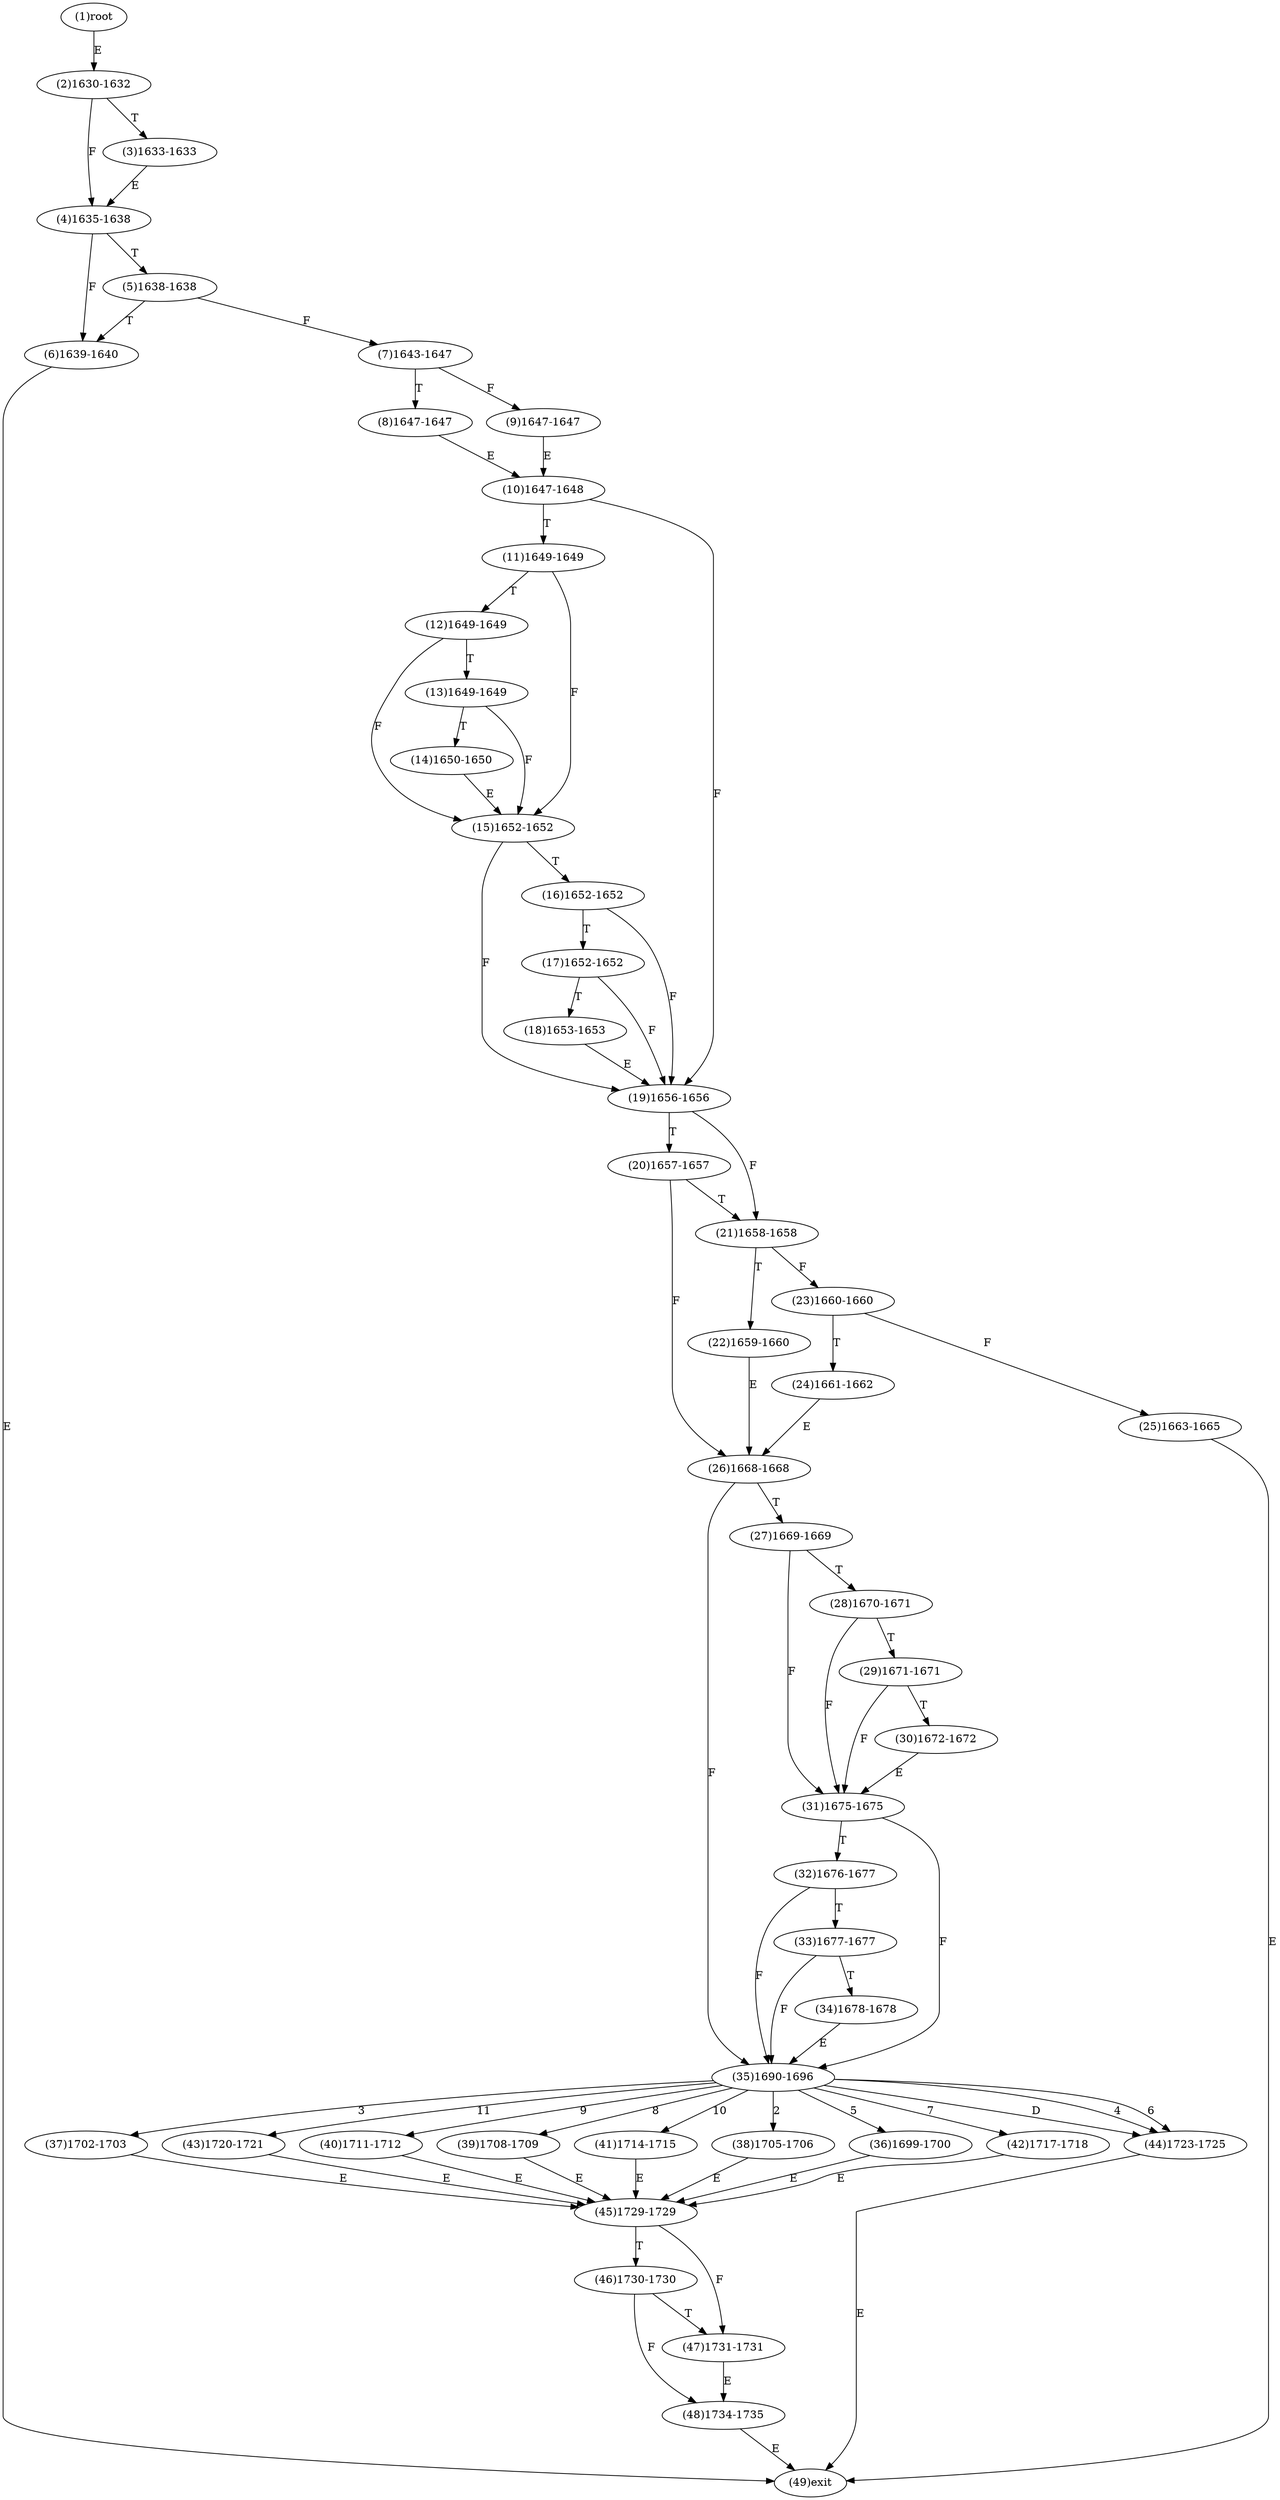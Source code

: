 digraph "" { 
1[ label="(1)root"];
2[ label="(2)1630-1632"];
3[ label="(3)1633-1633"];
4[ label="(4)1635-1638"];
5[ label="(5)1638-1638"];
6[ label="(6)1639-1640"];
7[ label="(7)1643-1647"];
8[ label="(8)1647-1647"];
9[ label="(9)1647-1647"];
10[ label="(10)1647-1648"];
11[ label="(11)1649-1649"];
12[ label="(12)1649-1649"];
13[ label="(13)1649-1649"];
14[ label="(14)1650-1650"];
15[ label="(15)1652-1652"];
17[ label="(17)1652-1652"];
16[ label="(16)1652-1652"];
19[ label="(19)1656-1656"];
18[ label="(18)1653-1653"];
21[ label="(21)1658-1658"];
20[ label="(20)1657-1657"];
23[ label="(23)1660-1660"];
22[ label="(22)1659-1660"];
25[ label="(25)1663-1665"];
24[ label="(24)1661-1662"];
27[ label="(27)1669-1669"];
26[ label="(26)1668-1668"];
29[ label="(29)1671-1671"];
28[ label="(28)1670-1671"];
31[ label="(31)1675-1675"];
30[ label="(30)1672-1672"];
34[ label="(34)1678-1678"];
35[ label="(35)1690-1696"];
32[ label="(32)1676-1677"];
33[ label="(33)1677-1677"];
38[ label="(38)1705-1706"];
39[ label="(39)1708-1709"];
36[ label="(36)1699-1700"];
37[ label="(37)1702-1703"];
42[ label="(42)1717-1718"];
43[ label="(43)1720-1721"];
40[ label="(40)1711-1712"];
41[ label="(41)1714-1715"];
46[ label="(46)1730-1730"];
47[ label="(47)1731-1731"];
44[ label="(44)1723-1725"];
45[ label="(45)1729-1729"];
49[ label="(49)exit"];
48[ label="(48)1734-1735"];
1->2[ label="E"];
2->4[ label="F"];
2->3[ label="T"];
3->4[ label="E"];
4->6[ label="F"];
4->5[ label="T"];
5->7[ label="F"];
5->6[ label="T"];
6->49[ label="E"];
7->9[ label="F"];
7->8[ label="T"];
8->10[ label="E"];
9->10[ label="E"];
10->19[ label="F"];
10->11[ label="T"];
11->15[ label="F"];
11->12[ label="T"];
12->15[ label="F"];
12->13[ label="T"];
13->15[ label="F"];
13->14[ label="T"];
14->15[ label="E"];
15->19[ label="F"];
15->16[ label="T"];
16->19[ label="F"];
16->17[ label="T"];
17->19[ label="F"];
17->18[ label="T"];
18->19[ label="E"];
19->21[ label="F"];
19->20[ label="T"];
20->26[ label="F"];
20->21[ label="T"];
21->23[ label="F"];
21->22[ label="T"];
22->26[ label="E"];
23->25[ label="F"];
23->24[ label="T"];
24->26[ label="E"];
25->49[ label="E"];
26->35[ label="F"];
26->27[ label="T"];
27->31[ label="F"];
27->28[ label="T"];
28->31[ label="F"];
28->29[ label="T"];
29->31[ label="F"];
29->30[ label="T"];
30->31[ label="E"];
31->35[ label="F"];
31->32[ label="T"];
32->35[ label="F"];
32->33[ label="T"];
33->35[ label="F"];
33->34[ label="T"];
34->35[ label="E"];
35->38[ label="2"];
35->37[ label="3"];
35->44[ label="4"];
35->36[ label="5"];
35->44[ label="6"];
35->42[ label="7"];
35->39[ label="8"];
35->40[ label="9"];
35->41[ label="10"];
35->43[ label="11"];
35->44[ label="D"];
36->45[ label="E"];
37->45[ label="E"];
38->45[ label="E"];
39->45[ label="E"];
40->45[ label="E"];
41->45[ label="E"];
42->45[ label="E"];
43->45[ label="E"];
44->49[ label="E"];
45->47[ label="F"];
45->46[ label="T"];
46->48[ label="F"];
46->47[ label="T"];
47->48[ label="E"];
48->49[ label="E"];
}